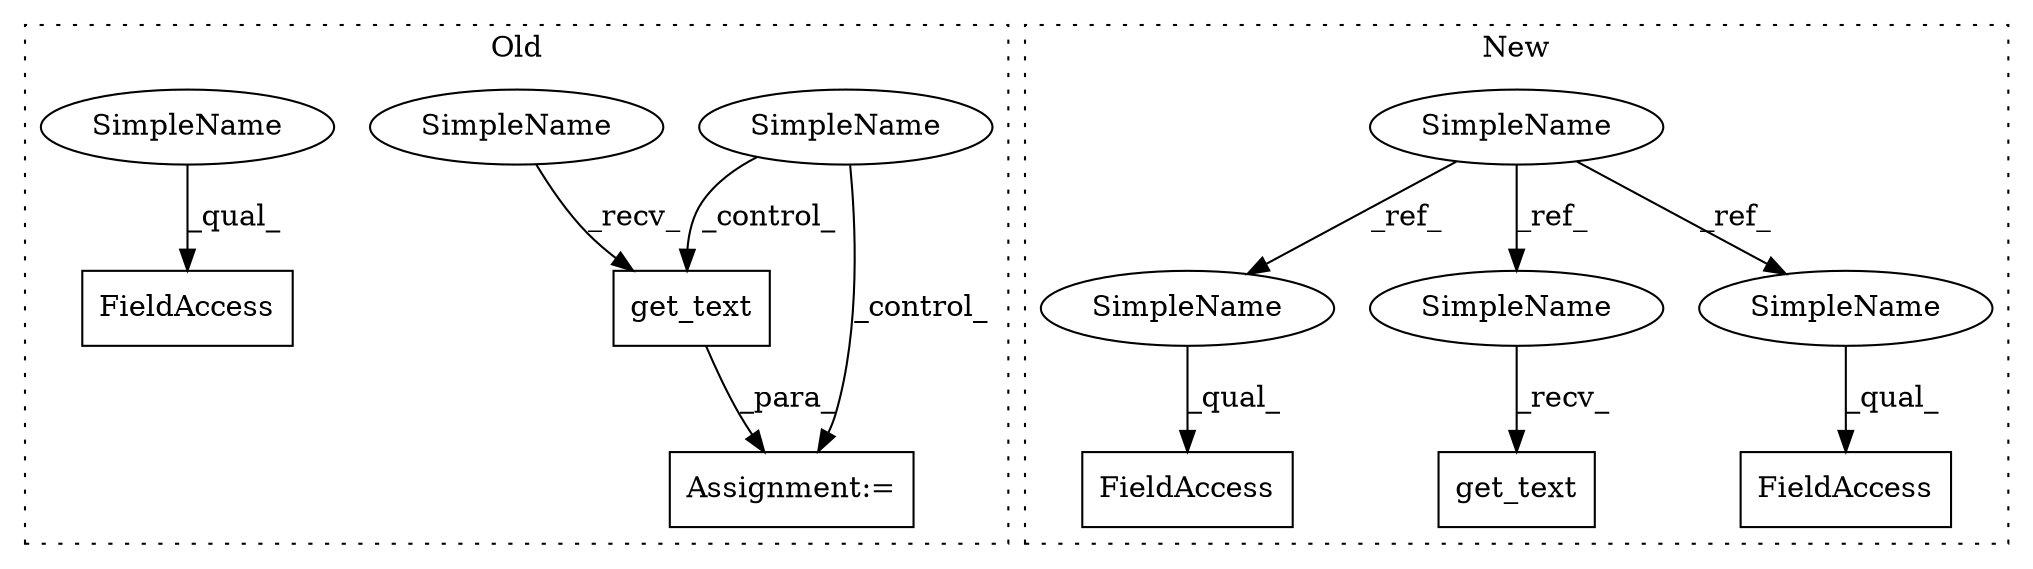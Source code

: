 digraph G {
subgraph cluster0 {
1 [label="get_text" a="32" s="13723,13739" l="9,1" shape="box"];
3 [label="Assignment:=" a="7" s="13717" l="1" shape="box"];
4 [label="SimpleName" a="42" s="" l="" shape="ellipse"];
8 [label="FieldAccess" a="22" s="14083" l="13" shape="box"];
12 [label="SimpleName" a="42" s="14083" l="4" shape="ellipse"];
13 [label="SimpleName" a="42" s="13718" l="4" shape="ellipse"];
label = "Old";
style="dotted";
}
subgraph cluster1 {
2 [label="get_text" a="32" s="15433,15449" l="9,1" shape="box"];
5 [label="SimpleName" a="42" s="13991" l="4" shape="ellipse"];
6 [label="FieldAccess" a="22" s="15128" l="12" shape="box"];
7 [label="FieldAccess" a="22" s="15066" l="15" shape="box"];
9 [label="SimpleName" a="42" s="15128" l="4" shape="ellipse"];
10 [label="SimpleName" a="42" s="15428" l="4" shape="ellipse"];
11 [label="SimpleName" a="42" s="15066" l="4" shape="ellipse"];
label = "New";
style="dotted";
}
1 -> 3 [label="_para_"];
4 -> 1 [label="_control_"];
4 -> 3 [label="_control_"];
5 -> 10 [label="_ref_"];
5 -> 11 [label="_ref_"];
5 -> 9 [label="_ref_"];
9 -> 6 [label="_qual_"];
10 -> 2 [label="_recv_"];
11 -> 7 [label="_qual_"];
12 -> 8 [label="_qual_"];
13 -> 1 [label="_recv_"];
}